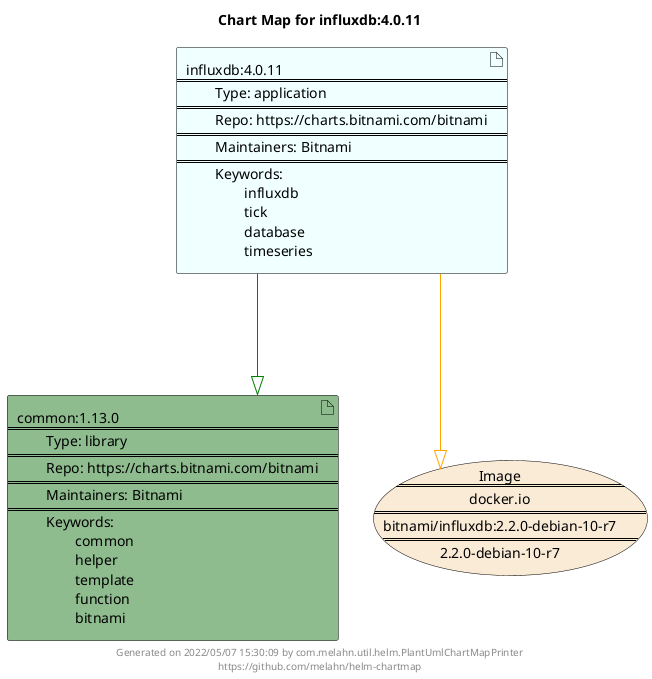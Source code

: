 @startuml
skinparam linetype ortho
skinparam backgroundColor white
skinparam usecaseBorderColor black
skinparam usecaseArrowColor LightSlateGray
skinparam artifactBorderColor black
skinparam artifactArrowColor LightSlateGray

title Chart Map for influxdb:4.0.11

'There are 2 referenced Helm Charts
artifact "influxdb:4.0.11\n====\n\tType: application\n====\n\tRepo: https://charts.bitnami.com/bitnami\n====\n\tMaintainers: Bitnami\n====\n\tKeywords: \n\t\tinfluxdb\n\t\ttick\n\t\tdatabase\n\t\ttimeseries" as influxdb_4_0_11 #Azure
artifact "common:1.13.0\n====\n\tType: library\n====\n\tRepo: https://charts.bitnami.com/bitnami\n====\n\tMaintainers: Bitnami\n====\n\tKeywords: \n\t\tcommon\n\t\thelper\n\t\ttemplate\n\t\tfunction\n\t\tbitnami" as common_1_13_0 #DarkSeaGreen

'There is one referenced Docker Image
usecase "Image\n====\ndocker.io\n====\nbitnami/influxdb:2.2.0-debian-10-r7\n====\n2.2.0-debian-10-r7" as docker_io_bitnami_influxdb_2_2_0_debian_10_r7 #AntiqueWhite

'Chart Dependencies
influxdb_4_0_11--[#green]-|>common_1_13_0
influxdb_4_0_11--[#orange]-|>docker_io_bitnami_influxdb_2_2_0_debian_10_r7

center footer Generated on 2022/05/07 15:30:09 by com.melahn.util.helm.PlantUmlChartMapPrinter\nhttps://github.com/melahn/helm-chartmap
@enduml

